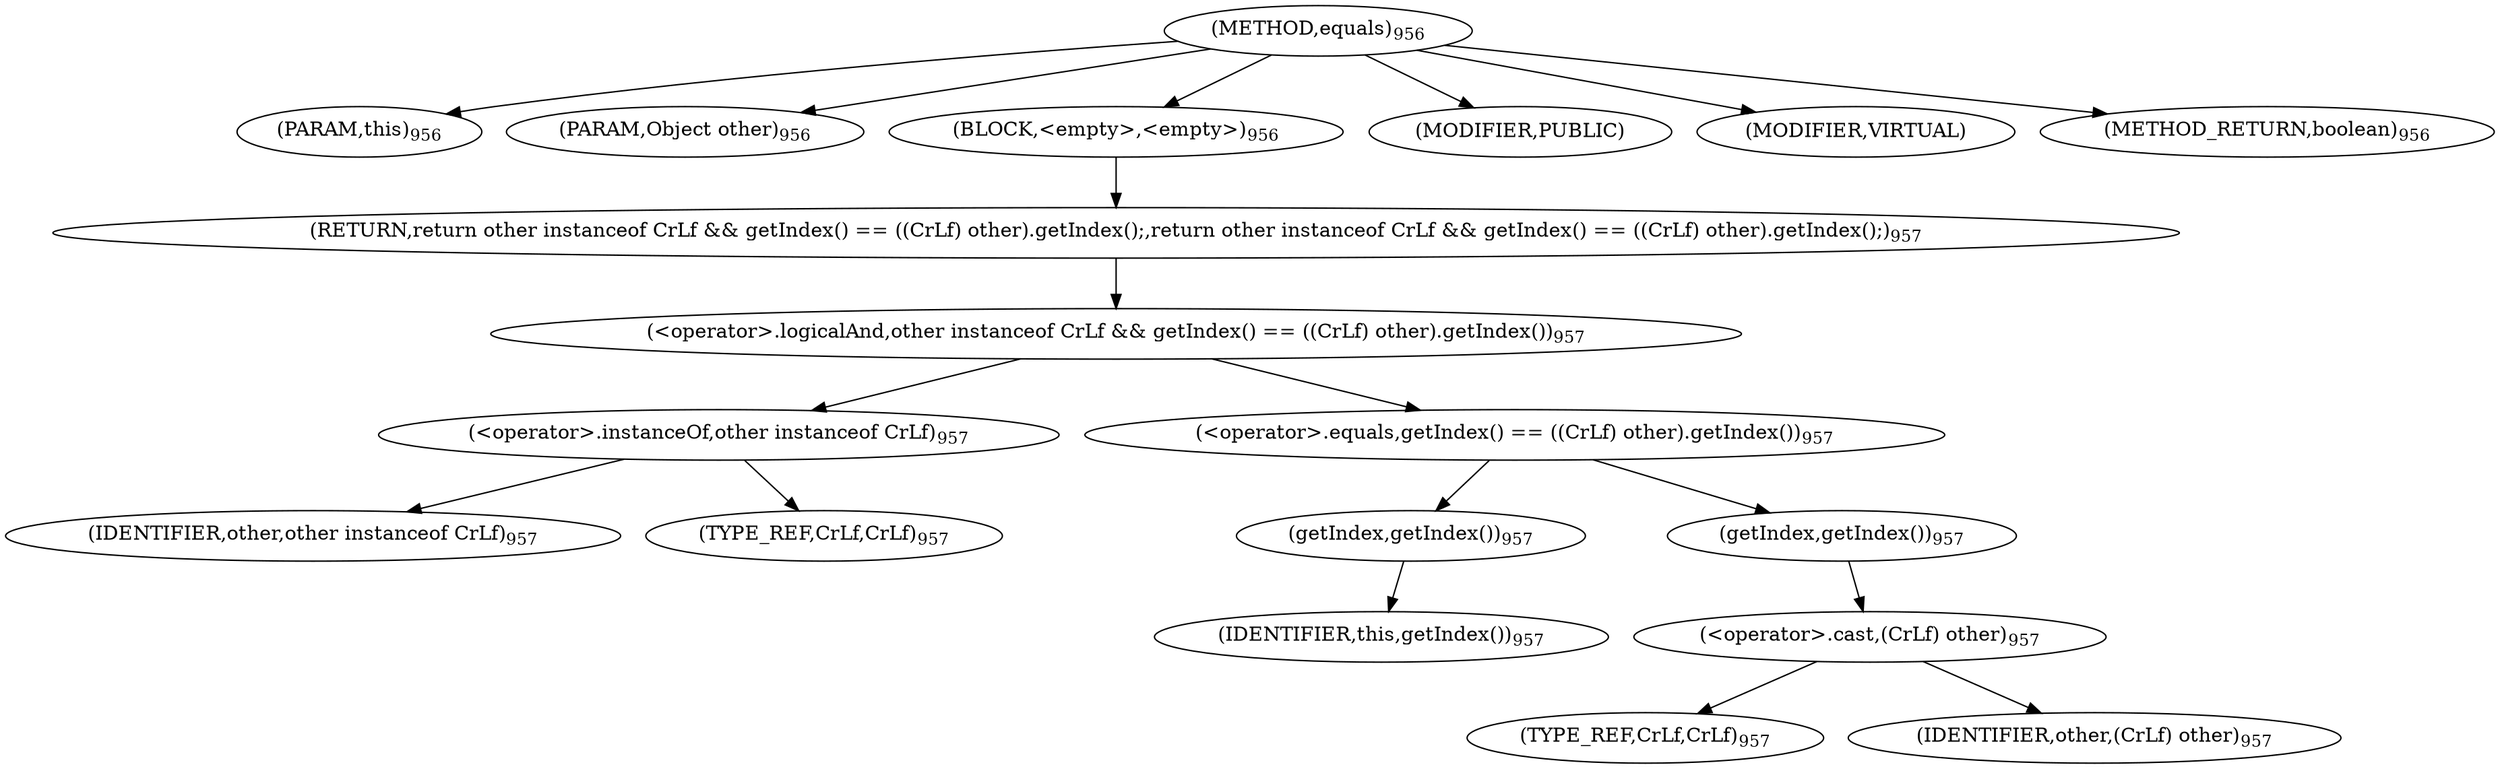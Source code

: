 digraph "equals" {  
"2206" [label = <(METHOD,equals)<SUB>956</SUB>> ]
"232" [label = <(PARAM,this)<SUB>956</SUB>> ]
"2207" [label = <(PARAM,Object other)<SUB>956</SUB>> ]
"2208" [label = <(BLOCK,&lt;empty&gt;,&lt;empty&gt;)<SUB>956</SUB>> ]
"2209" [label = <(RETURN,return other instanceof CrLf &amp;&amp; getIndex() == ((CrLf) other).getIndex();,return other instanceof CrLf &amp;&amp; getIndex() == ((CrLf) other).getIndex();)<SUB>957</SUB>> ]
"2210" [label = <(&lt;operator&gt;.logicalAnd,other instanceof CrLf &amp;&amp; getIndex() == ((CrLf) other).getIndex())<SUB>957</SUB>> ]
"2211" [label = <(&lt;operator&gt;.instanceOf,other instanceof CrLf)<SUB>957</SUB>> ]
"2212" [label = <(IDENTIFIER,other,other instanceof CrLf)<SUB>957</SUB>> ]
"2213" [label = <(TYPE_REF,CrLf,CrLf)<SUB>957</SUB>> ]
"2214" [label = <(&lt;operator&gt;.equals,getIndex() == ((CrLf) other).getIndex())<SUB>957</SUB>> ]
"2215" [label = <(getIndex,getIndex())<SUB>957</SUB>> ]
"231" [label = <(IDENTIFIER,this,getIndex())<SUB>957</SUB>> ]
"2216" [label = <(getIndex,getIndex())<SUB>957</SUB>> ]
"2217" [label = <(&lt;operator&gt;.cast,(CrLf) other)<SUB>957</SUB>> ]
"2218" [label = <(TYPE_REF,CrLf,CrLf)<SUB>957</SUB>> ]
"2219" [label = <(IDENTIFIER,other,(CrLf) other)<SUB>957</SUB>> ]
"2220" [label = <(MODIFIER,PUBLIC)> ]
"2221" [label = <(MODIFIER,VIRTUAL)> ]
"2222" [label = <(METHOD_RETURN,boolean)<SUB>956</SUB>> ]
  "2206" -> "232" 
  "2206" -> "2207" 
  "2206" -> "2208" 
  "2206" -> "2220" 
  "2206" -> "2221" 
  "2206" -> "2222" 
  "2208" -> "2209" 
  "2209" -> "2210" 
  "2210" -> "2211" 
  "2210" -> "2214" 
  "2211" -> "2212" 
  "2211" -> "2213" 
  "2214" -> "2215" 
  "2214" -> "2216" 
  "2215" -> "231" 
  "2216" -> "2217" 
  "2217" -> "2218" 
  "2217" -> "2219" 
}
